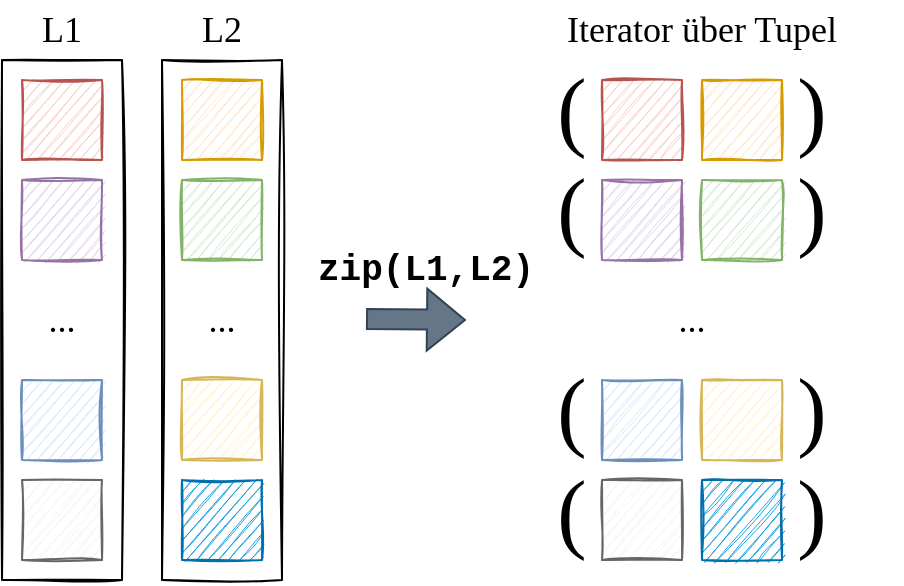 <mxfile version="20.2.3" type="github">
  <diagram id="Z_mGe66jV5_Z0zJOLmhZ" name="Page-1">
    <mxGraphModel dx="770" dy="868" grid="1" gridSize="10" guides="1" tooltips="1" connect="1" arrows="1" fold="1" page="1" pageScale="1" pageWidth="827" pageHeight="1169" math="0" shadow="0">
      <root>
        <mxCell id="0" />
        <mxCell id="1" parent="0" />
        <mxCell id="_CtTh6U-1sHhOqO6G5Mz-10" value="" style="whiteSpace=wrap;html=1;sketch=1;fillColor=none;" vertex="1" parent="1">
          <mxGeometry x="230" y="110" width="60" height="260" as="geometry" />
        </mxCell>
        <mxCell id="_CtTh6U-1sHhOqO6G5Mz-9" value="" style="whiteSpace=wrap;html=1;sketch=1;fillColor=none;" vertex="1" parent="1">
          <mxGeometry x="150" y="110" width="60" height="260" as="geometry" />
        </mxCell>
        <mxCell id="_CtTh6U-1sHhOqO6G5Mz-1" value="" style="whiteSpace=wrap;html=1;aspect=fixed;fillColor=#f8cecc;strokeColor=#b85450;sketch=1;" vertex="1" parent="1">
          <mxGeometry x="160" y="120" width="40" height="40" as="geometry" />
        </mxCell>
        <mxCell id="_CtTh6U-1sHhOqO6G5Mz-2" value="" style="whiteSpace=wrap;html=1;aspect=fixed;fillColor=#e1d5e7;strokeColor=#9673a6;sketch=1;" vertex="1" parent="1">
          <mxGeometry x="160" y="170" width="40" height="40" as="geometry" />
        </mxCell>
        <mxCell id="_CtTh6U-1sHhOqO6G5Mz-3" value="" style="whiteSpace=wrap;html=1;aspect=fixed;fillColor=#ffe6cc;strokeColor=#d79b00;sketch=1;" vertex="1" parent="1">
          <mxGeometry x="240" y="120" width="40" height="40" as="geometry" />
        </mxCell>
        <mxCell id="_CtTh6U-1sHhOqO6G5Mz-4" value="" style="whiteSpace=wrap;html=1;aspect=fixed;fillColor=#d5e8d4;strokeColor=#82b366;sketch=1;" vertex="1" parent="1">
          <mxGeometry x="240" y="170" width="40" height="40" as="geometry" />
        </mxCell>
        <mxCell id="_CtTh6U-1sHhOqO6G5Mz-5" value="" style="whiteSpace=wrap;html=1;aspect=fixed;fillColor=#dae8fc;strokeColor=#6c8ebf;sketch=1;" vertex="1" parent="1">
          <mxGeometry x="160" y="270" width="40" height="40" as="geometry" />
        </mxCell>
        <mxCell id="_CtTh6U-1sHhOqO6G5Mz-6" value="" style="whiteSpace=wrap;html=1;aspect=fixed;fillColor=#f5f5f5;strokeColor=#666666;sketch=1;fontColor=#333333;" vertex="1" parent="1">
          <mxGeometry x="160" y="320" width="40" height="40" as="geometry" />
        </mxCell>
        <mxCell id="_CtTh6U-1sHhOqO6G5Mz-7" value="" style="whiteSpace=wrap;html=1;aspect=fixed;fillColor=#fff2cc;strokeColor=#d6b656;sketch=1;" vertex="1" parent="1">
          <mxGeometry x="240" y="270" width="40" height="40" as="geometry" />
        </mxCell>
        <mxCell id="_CtTh6U-1sHhOqO6G5Mz-8" value="" style="whiteSpace=wrap;html=1;aspect=fixed;fillColor=#1ba1e2;strokeColor=#006EAF;sketch=1;fontColor=#ffffff;" vertex="1" parent="1">
          <mxGeometry x="240" y="320" width="40" height="40" as="geometry" />
        </mxCell>
        <mxCell id="_CtTh6U-1sHhOqO6G5Mz-11" value="L1" style="text;html=1;strokeColor=none;fillColor=none;align=center;verticalAlign=middle;whiteSpace=wrap;rounded=0;sketch=1;fontFamily=Comic Sans MS;fontSize=18;" vertex="1" parent="1">
          <mxGeometry x="160" y="80" width="40" height="30" as="geometry" />
        </mxCell>
        <mxCell id="_CtTh6U-1sHhOqO6G5Mz-12" value="L2" style="text;html=1;strokeColor=none;fillColor=none;align=center;verticalAlign=middle;whiteSpace=wrap;rounded=0;sketch=1;fontFamily=Comic Sans MS;fontSize=18;" vertex="1" parent="1">
          <mxGeometry x="240" y="80" width="40" height="30" as="geometry" />
        </mxCell>
        <mxCell id="_CtTh6U-1sHhOqO6G5Mz-13" value="" style="shape=flexArrow;endArrow=classic;html=1;rounded=0;fontFamily=Comic Sans MS;fontSize=18;fillColor=#647687;strokeColor=#314354;" edge="1" parent="1">
          <mxGeometry width="50" height="50" relative="1" as="geometry">
            <mxPoint x="332" y="239.5" as="sourcePoint" />
            <mxPoint x="382" y="240" as="targetPoint" />
          </mxGeometry>
        </mxCell>
        <mxCell id="_CtTh6U-1sHhOqO6G5Mz-14" value="zip(L1,L2)" style="text;html=1;strokeColor=none;fillColor=none;align=center;verticalAlign=middle;whiteSpace=wrap;rounded=0;sketch=1;fontFamily=Courier New;fontSize=18;fontStyle=1" vertex="1" parent="1">
          <mxGeometry x="292" y="200" width="140" height="30" as="geometry" />
        </mxCell>
        <mxCell id="_CtTh6U-1sHhOqO6G5Mz-16" value="" style="whiteSpace=wrap;html=1;aspect=fixed;fillColor=#f8cecc;strokeColor=#b85450;sketch=1;" vertex="1" parent="1">
          <mxGeometry x="450" y="120" width="40" height="40" as="geometry" />
        </mxCell>
        <mxCell id="_CtTh6U-1sHhOqO6G5Mz-17" value="" style="whiteSpace=wrap;html=1;aspect=fixed;fillColor=#ffe6cc;strokeColor=#d79b00;sketch=1;" vertex="1" parent="1">
          <mxGeometry x="500" y="120" width="40" height="40" as="geometry" />
        </mxCell>
        <mxCell id="_CtTh6U-1sHhOqO6G5Mz-18" value="" style="whiteSpace=wrap;html=1;aspect=fixed;fillColor=#e1d5e7;strokeColor=#9673a6;sketch=1;" vertex="1" parent="1">
          <mxGeometry x="450" y="170" width="40" height="40" as="geometry" />
        </mxCell>
        <mxCell id="_CtTh6U-1sHhOqO6G5Mz-19" value="..." style="text;html=1;strokeColor=none;fillColor=none;align=center;verticalAlign=middle;whiteSpace=wrap;rounded=0;sketch=1;fontFamily=Comic Sans MS;fontSize=18;" vertex="1" parent="1">
          <mxGeometry x="160" y="225" width="40" height="30" as="geometry" />
        </mxCell>
        <mxCell id="_CtTh6U-1sHhOqO6G5Mz-20" value="..." style="text;html=1;strokeColor=none;fillColor=none;align=center;verticalAlign=middle;whiteSpace=wrap;rounded=0;sketch=1;fontFamily=Comic Sans MS;fontSize=18;" vertex="1" parent="1">
          <mxGeometry x="240" y="225" width="40" height="30" as="geometry" />
        </mxCell>
        <mxCell id="_CtTh6U-1sHhOqO6G5Mz-21" value="" style="whiteSpace=wrap;html=1;aspect=fixed;fillColor=#d5e8d4;strokeColor=#82b366;sketch=1;" vertex="1" parent="1">
          <mxGeometry x="500" y="170" width="40" height="40" as="geometry" />
        </mxCell>
        <mxCell id="_CtTh6U-1sHhOqO6G5Mz-22" value="..." style="text;html=1;strokeColor=none;fillColor=none;align=center;verticalAlign=middle;whiteSpace=wrap;rounded=0;sketch=1;fontFamily=Comic Sans MS;fontSize=18;" vertex="1" parent="1">
          <mxGeometry x="470" y="225" width="50" height="30" as="geometry" />
        </mxCell>
        <mxCell id="_CtTh6U-1sHhOqO6G5Mz-23" value="" style="whiteSpace=wrap;html=1;aspect=fixed;fillColor=#dae8fc;strokeColor=#6c8ebf;sketch=1;" vertex="1" parent="1">
          <mxGeometry x="450" y="270" width="40" height="40" as="geometry" />
        </mxCell>
        <mxCell id="_CtTh6U-1sHhOqO6G5Mz-24" value="" style="whiteSpace=wrap;html=1;aspect=fixed;fillColor=#fff2cc;strokeColor=#d6b656;sketch=1;" vertex="1" parent="1">
          <mxGeometry x="500" y="270" width="40" height="40" as="geometry" />
        </mxCell>
        <mxCell id="_CtTh6U-1sHhOqO6G5Mz-25" value="" style="whiteSpace=wrap;html=1;aspect=fixed;fillColor=#f5f5f5;strokeColor=#666666;sketch=1;fontColor=#333333;" vertex="1" parent="1">
          <mxGeometry x="450" y="320" width="40" height="40" as="geometry" />
        </mxCell>
        <mxCell id="_CtTh6U-1sHhOqO6G5Mz-26" value="" style="whiteSpace=wrap;html=1;aspect=fixed;fillColor=#1ba1e2;strokeColor=#006EAF;sketch=1;fontColor=#ffffff;" vertex="1" parent="1">
          <mxGeometry x="500" y="320" width="40" height="40" as="geometry" />
        </mxCell>
        <mxCell id="_CtTh6U-1sHhOqO6G5Mz-27" value="Iterator über Tupel" style="text;html=1;strokeColor=none;fillColor=none;align=center;verticalAlign=middle;whiteSpace=wrap;rounded=0;sketch=1;fontFamily=Comic Sans MS;fontSize=18;" vertex="1" parent="1">
          <mxGeometry x="400" y="80" width="200" height="30" as="geometry" />
        </mxCell>
        <mxCell id="_CtTh6U-1sHhOqO6G5Mz-28" value="(" style="text;html=1;strokeColor=none;fillColor=none;align=center;verticalAlign=middle;whiteSpace=wrap;rounded=0;sketch=1;fontFamily=Comic Sans MS;fontSize=44;" vertex="1" parent="1">
          <mxGeometry x="410" y="101" width="50" height="70" as="geometry" />
        </mxCell>
        <mxCell id="_CtTh6U-1sHhOqO6G5Mz-29" value="(" style="text;html=1;strokeColor=none;fillColor=none;align=center;verticalAlign=middle;whiteSpace=wrap;rounded=0;sketch=1;fontFamily=Comic Sans MS;fontSize=44;" vertex="1" parent="1">
          <mxGeometry x="410" y="151" width="50" height="70" as="geometry" />
        </mxCell>
        <mxCell id="_CtTh6U-1sHhOqO6G5Mz-30" value="(" style="text;html=1;strokeColor=none;fillColor=none;align=center;verticalAlign=middle;whiteSpace=wrap;rounded=0;sketch=1;fontFamily=Comic Sans MS;fontSize=44;" vertex="1" parent="1">
          <mxGeometry x="410" y="251" width="50" height="70" as="geometry" />
        </mxCell>
        <mxCell id="_CtTh6U-1sHhOqO6G5Mz-31" value="(" style="text;html=1;strokeColor=none;fillColor=none;align=center;verticalAlign=middle;whiteSpace=wrap;rounded=0;sketch=1;fontFamily=Comic Sans MS;fontSize=44;" vertex="1" parent="1">
          <mxGeometry x="410" y="302" width="50" height="70" as="geometry" />
        </mxCell>
        <mxCell id="_CtTh6U-1sHhOqO6G5Mz-32" value=")" style="text;html=1;strokeColor=none;fillColor=none;align=center;verticalAlign=middle;whiteSpace=wrap;rounded=0;sketch=1;fontFamily=Comic Sans MS;fontSize=44;" vertex="1" parent="1">
          <mxGeometry x="530" y="101" width="50" height="70" as="geometry" />
        </mxCell>
        <mxCell id="_CtTh6U-1sHhOqO6G5Mz-35" value=")" style="text;html=1;strokeColor=none;fillColor=none;align=center;verticalAlign=middle;whiteSpace=wrap;rounded=0;sketch=1;fontFamily=Comic Sans MS;fontSize=44;" vertex="1" parent="1">
          <mxGeometry x="530" y="151" width="50" height="70" as="geometry" />
        </mxCell>
        <mxCell id="_CtTh6U-1sHhOqO6G5Mz-36" value=")" style="text;html=1;strokeColor=none;fillColor=none;align=center;verticalAlign=middle;whiteSpace=wrap;rounded=0;sketch=1;fontFamily=Comic Sans MS;fontSize=44;" vertex="1" parent="1">
          <mxGeometry x="530" y="251" width="50" height="70" as="geometry" />
        </mxCell>
        <mxCell id="_CtTh6U-1sHhOqO6G5Mz-37" value=")" style="text;html=1;strokeColor=none;fillColor=none;align=center;verticalAlign=middle;whiteSpace=wrap;rounded=0;sketch=1;fontFamily=Comic Sans MS;fontSize=44;" vertex="1" parent="1">
          <mxGeometry x="530" y="302" width="50" height="70" as="geometry" />
        </mxCell>
      </root>
    </mxGraphModel>
  </diagram>
</mxfile>

